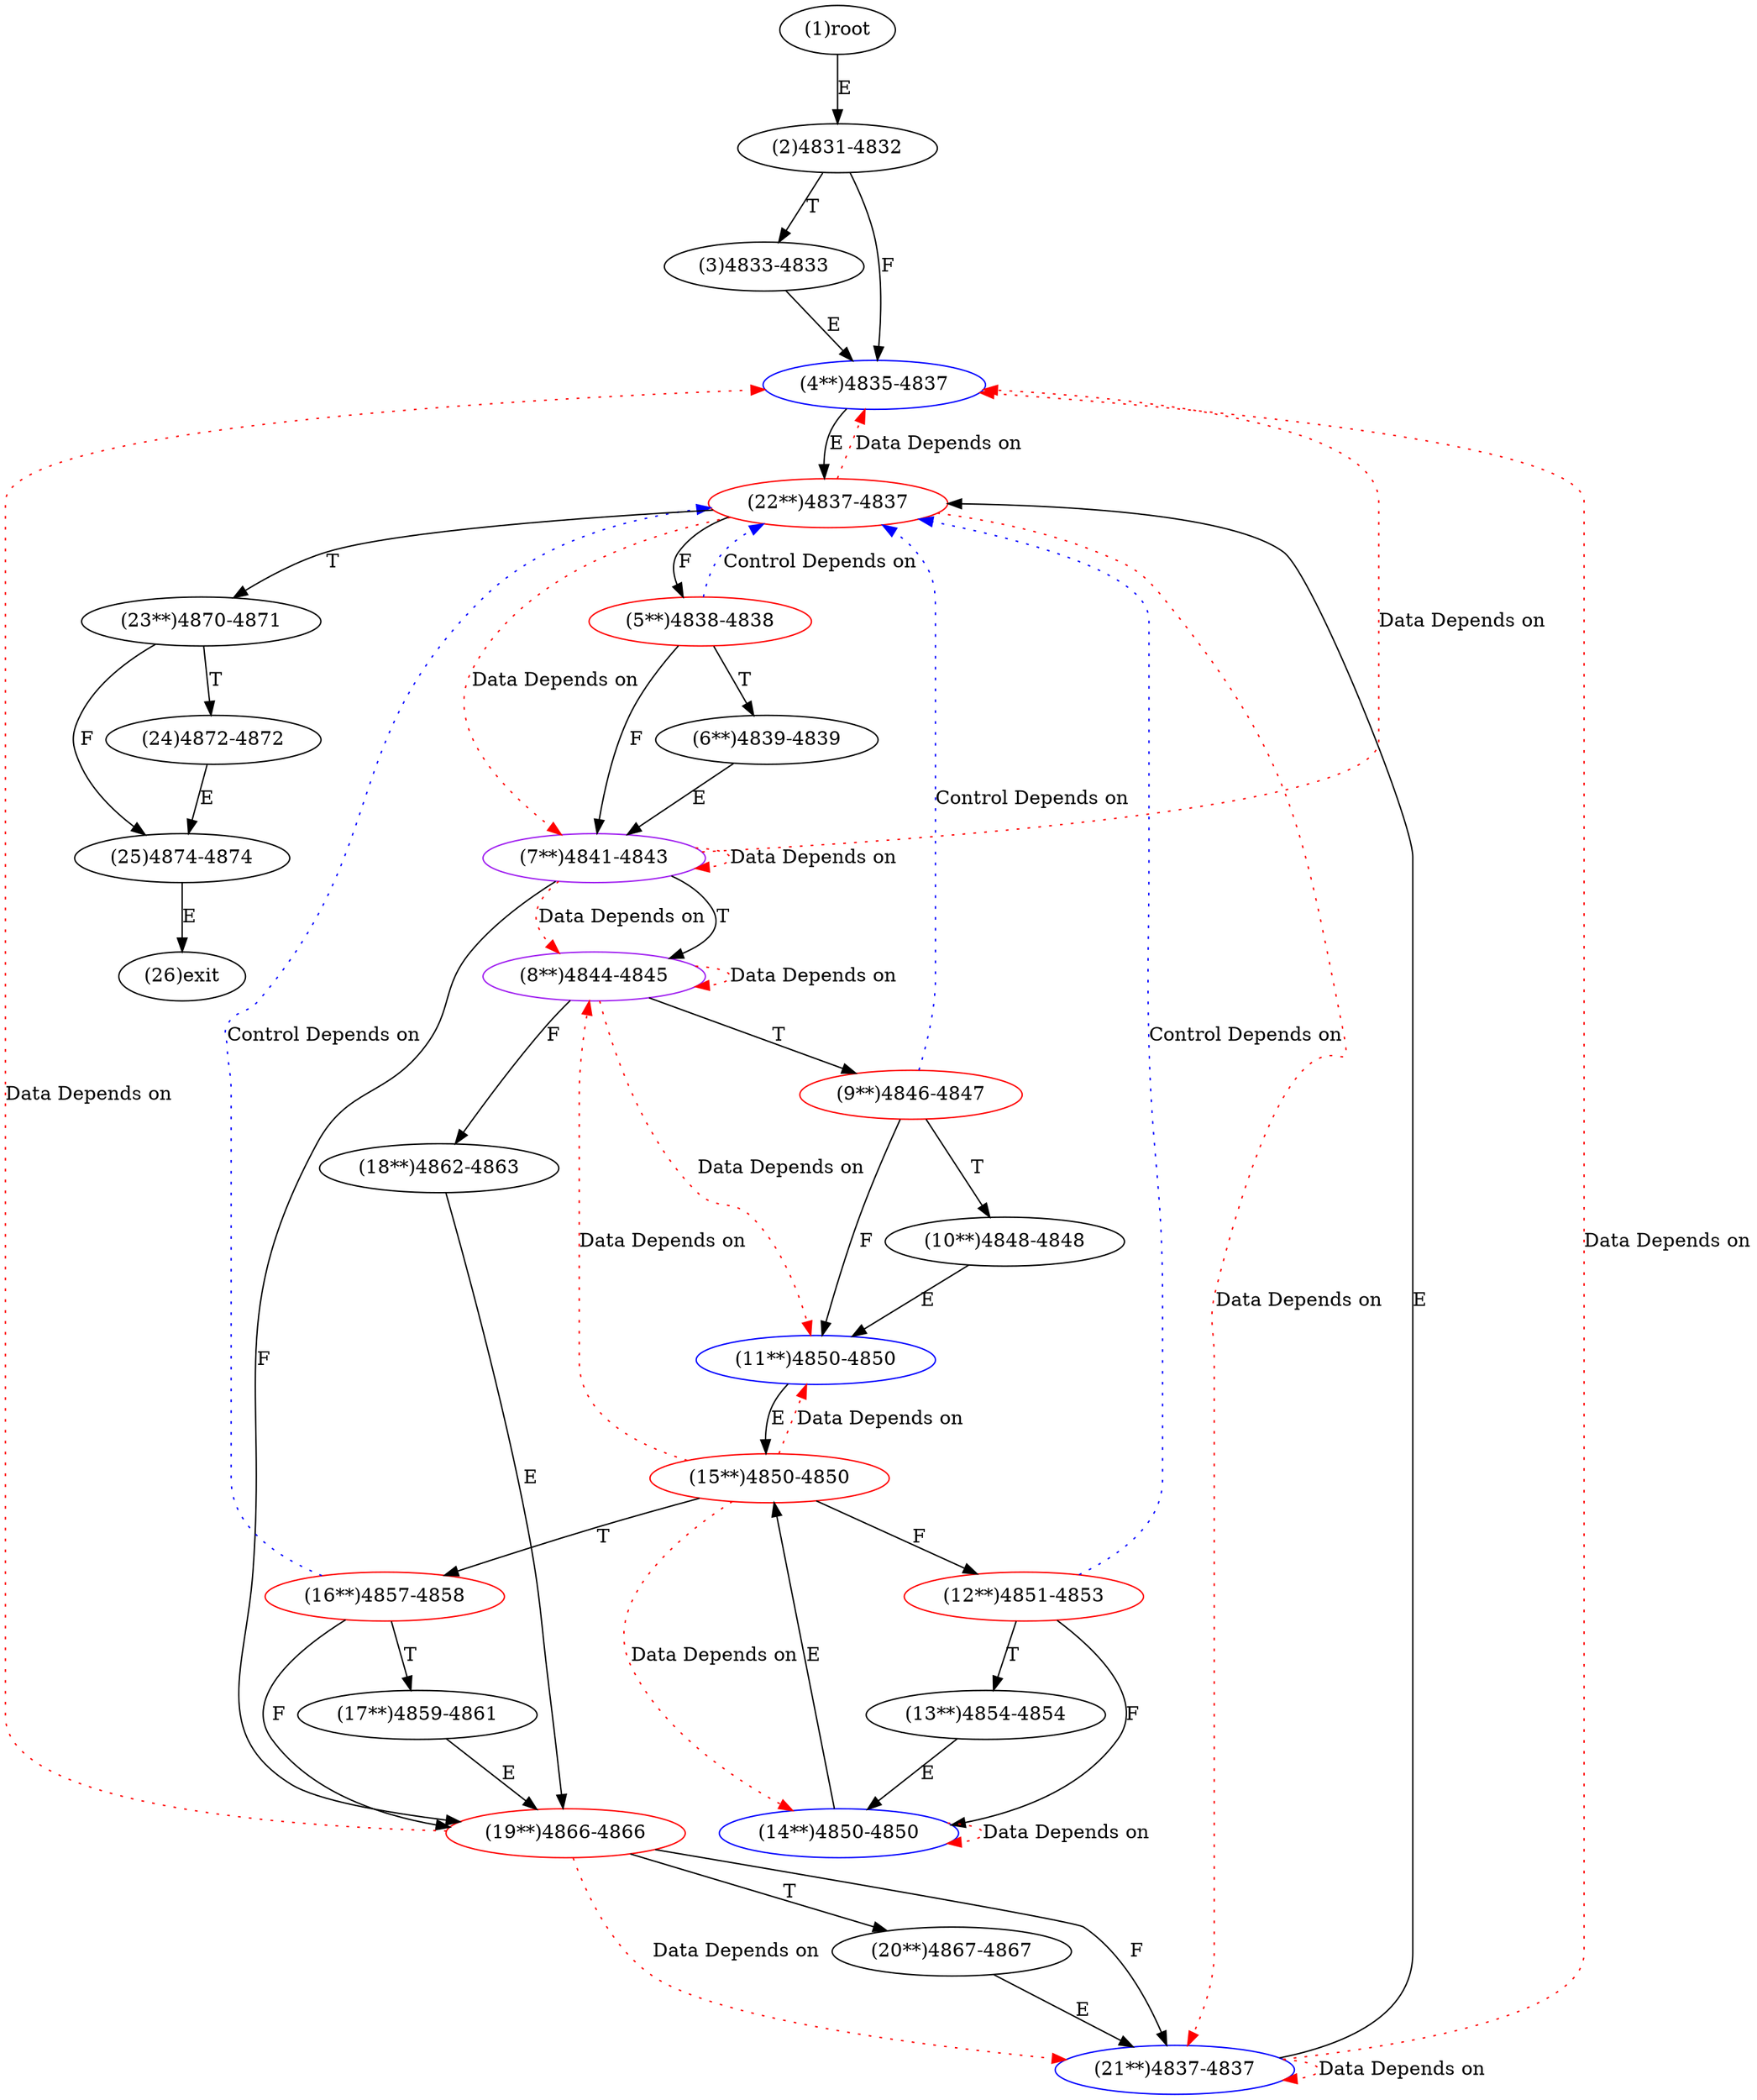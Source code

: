 digraph "" { 
1[ label="(1)root"];
2[ label="(2)4831-4832"];
3[ label="(3)4833-4833"];
4[ label="(4**)4835-4837",color=blue];
5[ label="(5**)4838-4838",color=red];
6[ label="(6**)4839-4839"];
7[ label="(7**)4841-4843",color=purple];
8[ label="(8**)4844-4845",color=purple];
9[ label="(9**)4846-4847",color=red];
10[ label="(10**)4848-4848"];
11[ label="(11**)4850-4850",color=blue];
12[ label="(12**)4851-4853",color=red];
13[ label="(13**)4854-4854"];
14[ label="(14**)4850-4850",color=blue];
15[ label="(15**)4850-4850",color=red];
17[ label="(17**)4859-4861"];
16[ label="(16**)4857-4858",color=red];
19[ label="(19**)4866-4866",color=red];
18[ label="(18**)4862-4863"];
21[ label="(21**)4837-4837",color=blue];
20[ label="(20**)4867-4867"];
23[ label="(23**)4870-4871"];
22[ label="(22**)4837-4837",color=red];
25[ label="(25)4874-4874"];
24[ label="(24)4872-4872"];
26[ label="(26)exit"];
1->2[ label="E"];
2->4[ label="F"];
2->3[ label="T"];
3->4[ label="E"];
4->22[ label="E"];
5->7[ label="F"];
5->6[ label="T"];
6->7[ label="E"];
7->19[ label="F"];
7->8[ label="T"];
8->18[ label="F"];
8->9[ label="T"];
9->11[ label="F"];
9->10[ label="T"];
10->11[ label="E"];
11->15[ label="E"];
12->14[ label="F"];
12->13[ label="T"];
13->14[ label="E"];
14->15[ label="E"];
15->12[ label="F"];
15->16[ label="T"];
16->19[ label="F"];
16->17[ label="T"];
17->19[ label="E"];
18->19[ label="E"];
19->21[ label="F"];
19->20[ label="T"];
20->21[ label="E"];
21->22[ label="E"];
22->5[ label="F"];
22->23[ label="T"];
23->25[ label="F"];
23->24[ label="T"];
24->25[ label="E"];
25->26[ label="E"];
5->22[ color="blue" label="Control Depends on" style = dotted ];
7->7[ color="red" label="Data Depends on" style = dotted ];
7->4[ color="red" label="Data Depends on" style = dotted ];
7->8[ color="red" label="Data Depends on" style = dotted ];
8->8[ color="red" label="Data Depends on" style = dotted ];
8->11[ color="red" label="Data Depends on" style = dotted ];
9->22[ color="blue" label="Control Depends on" style = dotted ];
12->22[ color="blue" label="Control Depends on" style = dotted ];
14->14[ color="red" label="Data Depends on" style = dotted ];
15->14[ color="red" label="Data Depends on" style = dotted ];
15->11[ color="red" label="Data Depends on" style = dotted ];
15->8[ color="red" label="Data Depends on" style = dotted ];
16->22[ color="blue" label="Control Depends on" style = dotted ];
19->21[ color="red" label="Data Depends on" style = dotted ];
19->4[ color="red" label="Data Depends on" style = dotted ];
21->4[ color="red" label="Data Depends on" style = dotted ];
21->21[ color="red" label="Data Depends on" style = dotted ];
22->7[ color="red" label="Data Depends on" style = dotted ];
22->21[ color="red" label="Data Depends on" style = dotted ];
22->4[ color="red" label="Data Depends on" style = dotted ];
}